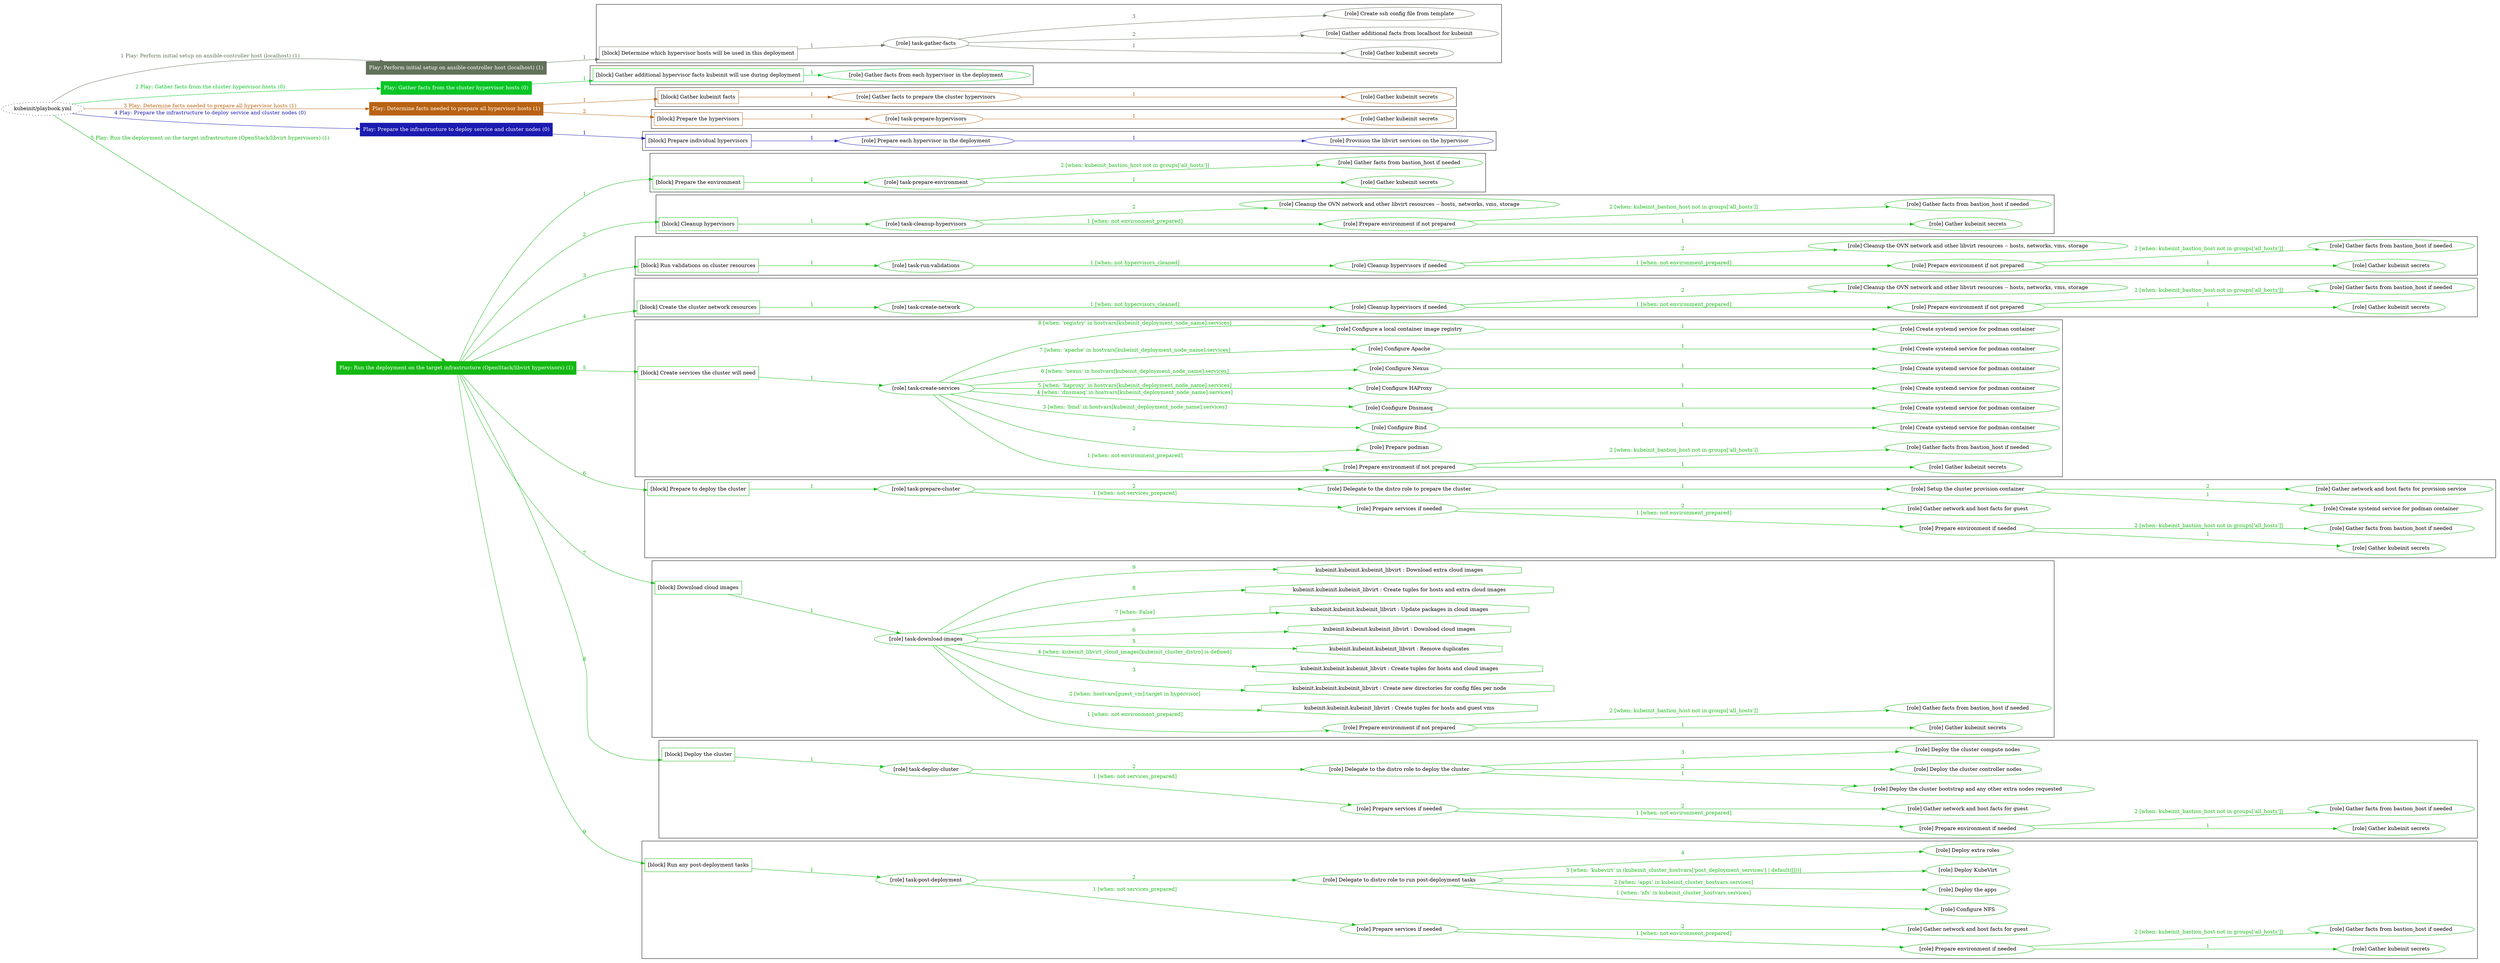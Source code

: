 digraph {
	graph [concentrate=true ordering=in rankdir=LR ratio=fill]
	edge [esep=5 sep=10]
	"kubeinit/playbook.yml" [URL="/home/runner/work/kubeinit/kubeinit/kubeinit/playbook.yml" id=playbook_ae97d486 style=dotted]
	"kubeinit/playbook.yml" -> play_961c725d [label="1 Play: Perform initial setup on ansible-controller host (localhost) (1)" color="#62715b" fontcolor="#62715b" id=edge_play_961c725d labeltooltip="1 Play: Perform initial setup on ansible-controller host (localhost) (1)" tooltip="1 Play: Perform initial setup on ansible-controller host (localhost) (1)"]
	subgraph "Play: Perform initial setup on ansible-controller host (localhost) (1)" {
		play_961c725d [label="Play: Perform initial setup on ansible-controller host (localhost) (1)" URL="/home/runner/work/kubeinit/kubeinit/kubeinit/playbook.yml" color="#62715b" fontcolor="#ffffff" id=play_961c725d shape=box style=filled tooltip=localhost]
		play_961c725d -> block_2a6c2346 [label=1 color="#62715b" fontcolor="#62715b" id=edge_block_2a6c2346 labeltooltip=1 tooltip=1]
		subgraph cluster_block_2a6c2346 {
			block_2a6c2346 [label="[block] Determine which hypervisor hosts will be used in this deployment" URL="/home/runner/work/kubeinit/kubeinit/kubeinit/playbook.yml" color="#62715b" id=block_2a6c2346 labeltooltip="Determine which hypervisor hosts will be used in this deployment" shape=box tooltip="Determine which hypervisor hosts will be used in this deployment"]
			block_2a6c2346 -> role_6716dc3b [label="1 " color="#62715b" fontcolor="#62715b" id=edge_role_6716dc3b labeltooltip="1 " tooltip="1 "]
			subgraph "task-gather-facts" {
				role_6716dc3b [label="[role] task-gather-facts" URL="/home/runner/work/kubeinit/kubeinit/kubeinit/playbook.yml" color="#62715b" id=role_6716dc3b tooltip="task-gather-facts"]
				role_6716dc3b -> role_68525b7f [label="1 " color="#62715b" fontcolor="#62715b" id=edge_role_68525b7f labeltooltip="1 " tooltip="1 "]
				subgraph "Gather kubeinit secrets" {
					role_68525b7f [label="[role] Gather kubeinit secrets" URL="/home/runner/.ansible/collections/ansible_collections/kubeinit/kubeinit/roles/kubeinit_prepare/tasks/build_hypervisors_group.yml" color="#62715b" id=role_68525b7f tooltip="Gather kubeinit secrets"]
				}
				role_6716dc3b -> role_78a2fee8 [label="2 " color="#62715b" fontcolor="#62715b" id=edge_role_78a2fee8 labeltooltip="2 " tooltip="2 "]
				subgraph "Gather additional facts from localhost for kubeinit" {
					role_78a2fee8 [label="[role] Gather additional facts from localhost for kubeinit" URL="/home/runner/.ansible/collections/ansible_collections/kubeinit/kubeinit/roles/kubeinit_prepare/tasks/build_hypervisors_group.yml" color="#62715b" id=role_78a2fee8 tooltip="Gather additional facts from localhost for kubeinit"]
				}
				role_6716dc3b -> role_a7f89bb7 [label="3 " color="#62715b" fontcolor="#62715b" id=edge_role_a7f89bb7 labeltooltip="3 " tooltip="3 "]
				subgraph "Create ssh config file from template" {
					role_a7f89bb7 [label="[role] Create ssh config file from template" URL="/home/runner/.ansible/collections/ansible_collections/kubeinit/kubeinit/roles/kubeinit_prepare/tasks/build_hypervisors_group.yml" color="#62715b" id=role_a7f89bb7 tooltip="Create ssh config file from template"]
				}
			}
		}
	}
	"kubeinit/playbook.yml" -> play_8e577e9f [label="2 Play: Gather facts from the cluster hypervisor hosts (0)" color="#06c626" fontcolor="#06c626" id=edge_play_8e577e9f labeltooltip="2 Play: Gather facts from the cluster hypervisor hosts (0)" tooltip="2 Play: Gather facts from the cluster hypervisor hosts (0)"]
	subgraph "Play: Gather facts from the cluster hypervisor hosts (0)" {
		play_8e577e9f [label="Play: Gather facts from the cluster hypervisor hosts (0)" URL="/home/runner/work/kubeinit/kubeinit/kubeinit/playbook.yml" color="#06c626" fontcolor="#ffffff" id=play_8e577e9f shape=box style=filled tooltip="Play: Gather facts from the cluster hypervisor hosts (0)"]
		play_8e577e9f -> block_0320d1d5 [label=1 color="#06c626" fontcolor="#06c626" id=edge_block_0320d1d5 labeltooltip=1 tooltip=1]
		subgraph cluster_block_0320d1d5 {
			block_0320d1d5 [label="[block] Gather additional hypervisor facts kubeinit will use during deployment" URL="/home/runner/work/kubeinit/kubeinit/kubeinit/playbook.yml" color="#06c626" id=block_0320d1d5 labeltooltip="Gather additional hypervisor facts kubeinit will use during deployment" shape=box tooltip="Gather additional hypervisor facts kubeinit will use during deployment"]
			block_0320d1d5 -> role_75c0f32a [label="1 " color="#06c626" fontcolor="#06c626" id=edge_role_75c0f32a labeltooltip="1 " tooltip="1 "]
			subgraph "Gather facts from each hypervisor in the deployment" {
				role_75c0f32a [label="[role] Gather facts from each hypervisor in the deployment" URL="/home/runner/work/kubeinit/kubeinit/kubeinit/playbook.yml" color="#06c626" id=role_75c0f32a tooltip="Gather facts from each hypervisor in the deployment"]
			}
		}
	}
	"kubeinit/playbook.yml" -> play_501d917e [label="3 Play: Determine facts needed to prepare all hypervisor hosts (1)" color="#b96313" fontcolor="#b96313" id=edge_play_501d917e labeltooltip="3 Play: Determine facts needed to prepare all hypervisor hosts (1)" tooltip="3 Play: Determine facts needed to prepare all hypervisor hosts (1)"]
	subgraph "Play: Determine facts needed to prepare all hypervisor hosts (1)" {
		play_501d917e [label="Play: Determine facts needed to prepare all hypervisor hosts (1)" URL="/home/runner/work/kubeinit/kubeinit/kubeinit/playbook.yml" color="#b96313" fontcolor="#ffffff" id=play_501d917e shape=box style=filled tooltip=localhost]
		play_501d917e -> block_1be356e8 [label=1 color="#b96313" fontcolor="#b96313" id=edge_block_1be356e8 labeltooltip=1 tooltip=1]
		subgraph cluster_block_1be356e8 {
			block_1be356e8 [label="[block] Gather kubeinit facts" URL="/home/runner/work/kubeinit/kubeinit/kubeinit/playbook.yml" color="#b96313" id=block_1be356e8 labeltooltip="Gather kubeinit facts" shape=box tooltip="Gather kubeinit facts"]
			block_1be356e8 -> role_22f0de3f [label="1 " color="#b96313" fontcolor="#b96313" id=edge_role_22f0de3f labeltooltip="1 " tooltip="1 "]
			subgraph "Gather facts to prepare the cluster hypervisors" {
				role_22f0de3f [label="[role] Gather facts to prepare the cluster hypervisors" URL="/home/runner/work/kubeinit/kubeinit/kubeinit/playbook.yml" color="#b96313" id=role_22f0de3f tooltip="Gather facts to prepare the cluster hypervisors"]
				role_22f0de3f -> role_03404bdc [label="1 " color="#b96313" fontcolor="#b96313" id=edge_role_03404bdc labeltooltip="1 " tooltip="1 "]
				subgraph "Gather kubeinit secrets" {
					role_03404bdc [label="[role] Gather kubeinit secrets" URL="/home/runner/.ansible/collections/ansible_collections/kubeinit/kubeinit/roles/kubeinit_prepare/tasks/gather_kubeinit_facts.yml" color="#b96313" id=role_03404bdc tooltip="Gather kubeinit secrets"]
				}
			}
		}
		play_501d917e -> block_8b6e5768 [label=2 color="#b96313" fontcolor="#b96313" id=edge_block_8b6e5768 labeltooltip=2 tooltip=2]
		subgraph cluster_block_8b6e5768 {
			block_8b6e5768 [label="[block] Prepare the hypervisors" URL="/home/runner/work/kubeinit/kubeinit/kubeinit/playbook.yml" color="#b96313" id=block_8b6e5768 labeltooltip="Prepare the hypervisors" shape=box tooltip="Prepare the hypervisors"]
			block_8b6e5768 -> role_b829bb14 [label="1 " color="#b96313" fontcolor="#b96313" id=edge_role_b829bb14 labeltooltip="1 " tooltip="1 "]
			subgraph "task-prepare-hypervisors" {
				role_b829bb14 [label="[role] task-prepare-hypervisors" URL="/home/runner/work/kubeinit/kubeinit/kubeinit/playbook.yml" color="#b96313" id=role_b829bb14 tooltip="task-prepare-hypervisors"]
				role_b829bb14 -> role_dc529668 [label="1 " color="#b96313" fontcolor="#b96313" id=edge_role_dc529668 labeltooltip="1 " tooltip="1 "]
				subgraph "Gather kubeinit secrets" {
					role_dc529668 [label="[role] Gather kubeinit secrets" URL="/home/runner/.ansible/collections/ansible_collections/kubeinit/kubeinit/roles/kubeinit_prepare/tasks/gather_kubeinit_facts.yml" color="#b96313" id=role_dc529668 tooltip="Gather kubeinit secrets"]
				}
			}
		}
	}
	"kubeinit/playbook.yml" -> play_0de855dc [label="4 Play: Prepare the infrastructure to deploy service and cluster nodes (0)" color="#1b1bb1" fontcolor="#1b1bb1" id=edge_play_0de855dc labeltooltip="4 Play: Prepare the infrastructure to deploy service and cluster nodes (0)" tooltip="4 Play: Prepare the infrastructure to deploy service and cluster nodes (0)"]
	subgraph "Play: Prepare the infrastructure to deploy service and cluster nodes (0)" {
		play_0de855dc [label="Play: Prepare the infrastructure to deploy service and cluster nodes (0)" URL="/home/runner/work/kubeinit/kubeinit/kubeinit/playbook.yml" color="#1b1bb1" fontcolor="#ffffff" id=play_0de855dc shape=box style=filled tooltip="Play: Prepare the infrastructure to deploy service and cluster nodes (0)"]
		play_0de855dc -> block_31453e2e [label=1 color="#1b1bb1" fontcolor="#1b1bb1" id=edge_block_31453e2e labeltooltip=1 tooltip=1]
		subgraph cluster_block_31453e2e {
			block_31453e2e [label="[block] Prepare individual hypervisors" URL="/home/runner/work/kubeinit/kubeinit/kubeinit/playbook.yml" color="#1b1bb1" id=block_31453e2e labeltooltip="Prepare individual hypervisors" shape=box tooltip="Prepare individual hypervisors"]
			block_31453e2e -> role_69024304 [label="1 " color="#1b1bb1" fontcolor="#1b1bb1" id=edge_role_69024304 labeltooltip="1 " tooltip="1 "]
			subgraph "Prepare each hypervisor in the deployment" {
				role_69024304 [label="[role] Prepare each hypervisor in the deployment" URL="/home/runner/work/kubeinit/kubeinit/kubeinit/playbook.yml" color="#1b1bb1" id=role_69024304 tooltip="Prepare each hypervisor in the deployment"]
				role_69024304 -> role_c4a6324e [label="1 " color="#1b1bb1" fontcolor="#1b1bb1" id=edge_role_c4a6324e labeltooltip="1 " tooltip="1 "]
				subgraph "Provision the libvirt services on the hypervisor" {
					role_c4a6324e [label="[role] Provision the libvirt services on the hypervisor" URL="/home/runner/.ansible/collections/ansible_collections/kubeinit/kubeinit/roles/kubeinit_prepare/tasks/prepare_hypervisor.yml" color="#1b1bb1" id=role_c4a6324e tooltip="Provision the libvirt services on the hypervisor"]
				}
			}
		}
	}
	"kubeinit/playbook.yml" -> play_9ab6c729 [label="5 Play: Run the deployment on the target infrastructure (OpenStack/libvirt hypervisors) (1)" color="#13b913" fontcolor="#13b913" id=edge_play_9ab6c729 labeltooltip="5 Play: Run the deployment on the target infrastructure (OpenStack/libvirt hypervisors) (1)" tooltip="5 Play: Run the deployment on the target infrastructure (OpenStack/libvirt hypervisors) (1)"]
	subgraph "Play: Run the deployment on the target infrastructure (OpenStack/libvirt hypervisors) (1)" {
		play_9ab6c729 [label="Play: Run the deployment on the target infrastructure (OpenStack/libvirt hypervisors) (1)" URL="/home/runner/work/kubeinit/kubeinit/kubeinit/playbook.yml" color="#13b913" fontcolor="#ffffff" id=play_9ab6c729 shape=box style=filled tooltip=localhost]
		play_9ab6c729 -> block_daaf0571 [label=1 color="#13b913" fontcolor="#13b913" id=edge_block_daaf0571 labeltooltip=1 tooltip=1]
		subgraph cluster_block_daaf0571 {
			block_daaf0571 [label="[block] Prepare the environment" URL="/home/runner/work/kubeinit/kubeinit/kubeinit/playbook.yml" color="#13b913" id=block_daaf0571 labeltooltip="Prepare the environment" shape=box tooltip="Prepare the environment"]
			block_daaf0571 -> role_205aa372 [label="1 " color="#13b913" fontcolor="#13b913" id=edge_role_205aa372 labeltooltip="1 " tooltip="1 "]
			subgraph "task-prepare-environment" {
				role_205aa372 [label="[role] task-prepare-environment" URL="/home/runner/work/kubeinit/kubeinit/kubeinit/playbook.yml" color="#13b913" id=role_205aa372 tooltip="task-prepare-environment"]
				role_205aa372 -> role_216c30d1 [label="1 " color="#13b913" fontcolor="#13b913" id=edge_role_216c30d1 labeltooltip="1 " tooltip="1 "]
				subgraph "Gather kubeinit secrets" {
					role_216c30d1 [label="[role] Gather kubeinit secrets" URL="/home/runner/.ansible/collections/ansible_collections/kubeinit/kubeinit/roles/kubeinit_prepare/tasks/gather_kubeinit_facts.yml" color="#13b913" id=role_216c30d1 tooltip="Gather kubeinit secrets"]
				}
				role_205aa372 -> role_035f88da [label="2 [when: kubeinit_bastion_host not in groups['all_hosts']]" color="#13b913" fontcolor="#13b913" id=edge_role_035f88da labeltooltip="2 [when: kubeinit_bastion_host not in groups['all_hosts']]" tooltip="2 [when: kubeinit_bastion_host not in groups['all_hosts']]"]
				subgraph "Gather facts from bastion_host if needed" {
					role_035f88da [label="[role] Gather facts from bastion_host if needed" URL="/home/runner/.ansible/collections/ansible_collections/kubeinit/kubeinit/roles/kubeinit_prepare/tasks/main.yml" color="#13b913" id=role_035f88da tooltip="Gather facts from bastion_host if needed"]
				}
			}
		}
		play_9ab6c729 -> block_32c8bd3d [label=2 color="#13b913" fontcolor="#13b913" id=edge_block_32c8bd3d labeltooltip=2 tooltip=2]
		subgraph cluster_block_32c8bd3d {
			block_32c8bd3d [label="[block] Cleanup hypervisors" URL="/home/runner/work/kubeinit/kubeinit/kubeinit/playbook.yml" color="#13b913" id=block_32c8bd3d labeltooltip="Cleanup hypervisors" shape=box tooltip="Cleanup hypervisors"]
			block_32c8bd3d -> role_c14504f6 [label="1 " color="#13b913" fontcolor="#13b913" id=edge_role_c14504f6 labeltooltip="1 " tooltip="1 "]
			subgraph "task-cleanup-hypervisors" {
				role_c14504f6 [label="[role] task-cleanup-hypervisors" URL="/home/runner/work/kubeinit/kubeinit/kubeinit/playbook.yml" color="#13b913" id=role_c14504f6 tooltip="task-cleanup-hypervisors"]
				role_c14504f6 -> role_a33f05a0 [label="1 [when: not environment_prepared]" color="#13b913" fontcolor="#13b913" id=edge_role_a33f05a0 labeltooltip="1 [when: not environment_prepared]" tooltip="1 [when: not environment_prepared]"]
				subgraph "Prepare environment if not prepared" {
					role_a33f05a0 [label="[role] Prepare environment if not prepared" URL="/home/runner/.ansible/collections/ansible_collections/kubeinit/kubeinit/roles/kubeinit_libvirt/tasks/cleanup_hypervisors.yml" color="#13b913" id=role_a33f05a0 tooltip="Prepare environment if not prepared"]
					role_a33f05a0 -> role_24943ba5 [label="1 " color="#13b913" fontcolor="#13b913" id=edge_role_24943ba5 labeltooltip="1 " tooltip="1 "]
					subgraph "Gather kubeinit secrets" {
						role_24943ba5 [label="[role] Gather kubeinit secrets" URL="/home/runner/.ansible/collections/ansible_collections/kubeinit/kubeinit/roles/kubeinit_prepare/tasks/gather_kubeinit_facts.yml" color="#13b913" id=role_24943ba5 tooltip="Gather kubeinit secrets"]
					}
					role_a33f05a0 -> role_a190138f [label="2 [when: kubeinit_bastion_host not in groups['all_hosts']]" color="#13b913" fontcolor="#13b913" id=edge_role_a190138f labeltooltip="2 [when: kubeinit_bastion_host not in groups['all_hosts']]" tooltip="2 [when: kubeinit_bastion_host not in groups['all_hosts']]"]
					subgraph "Gather facts from bastion_host if needed" {
						role_a190138f [label="[role] Gather facts from bastion_host if needed" URL="/home/runner/.ansible/collections/ansible_collections/kubeinit/kubeinit/roles/kubeinit_prepare/tasks/main.yml" color="#13b913" id=role_a190138f tooltip="Gather facts from bastion_host if needed"]
					}
				}
				role_c14504f6 -> role_ae63160d [label="2 " color="#13b913" fontcolor="#13b913" id=edge_role_ae63160d labeltooltip="2 " tooltip="2 "]
				subgraph "Cleanup the OVN network and other libvirt resources -- hosts, networks, vms, storage" {
					role_ae63160d [label="[role] Cleanup the OVN network and other libvirt resources -- hosts, networks, vms, storage" URL="/home/runner/.ansible/collections/ansible_collections/kubeinit/kubeinit/roles/kubeinit_libvirt/tasks/cleanup_hypervisors.yml" color="#13b913" id=role_ae63160d tooltip="Cleanup the OVN network and other libvirt resources -- hosts, networks, vms, storage"]
				}
			}
		}
		play_9ab6c729 -> block_64d49397 [label=3 color="#13b913" fontcolor="#13b913" id=edge_block_64d49397 labeltooltip=3 tooltip=3]
		subgraph cluster_block_64d49397 {
			block_64d49397 [label="[block] Run validations on cluster resources" URL="/home/runner/work/kubeinit/kubeinit/kubeinit/playbook.yml" color="#13b913" id=block_64d49397 labeltooltip="Run validations on cluster resources" shape=box tooltip="Run validations on cluster resources"]
			block_64d49397 -> role_8ba07972 [label="1 " color="#13b913" fontcolor="#13b913" id=edge_role_8ba07972 labeltooltip="1 " tooltip="1 "]
			subgraph "task-run-validations" {
				role_8ba07972 [label="[role] task-run-validations" URL="/home/runner/work/kubeinit/kubeinit/kubeinit/playbook.yml" color="#13b913" id=role_8ba07972 tooltip="task-run-validations"]
				role_8ba07972 -> role_c913fe1e [label="1 [when: not hypervisors_cleaned]" color="#13b913" fontcolor="#13b913" id=edge_role_c913fe1e labeltooltip="1 [when: not hypervisors_cleaned]" tooltip="1 [when: not hypervisors_cleaned]"]
				subgraph "Cleanup hypervisors if needed" {
					role_c913fe1e [label="[role] Cleanup hypervisors if needed" URL="/home/runner/.ansible/collections/ansible_collections/kubeinit/kubeinit/roles/kubeinit_validations/tasks/main.yml" color="#13b913" id=role_c913fe1e tooltip="Cleanup hypervisors if needed"]
					role_c913fe1e -> role_eab281a3 [label="1 [when: not environment_prepared]" color="#13b913" fontcolor="#13b913" id=edge_role_eab281a3 labeltooltip="1 [when: not environment_prepared]" tooltip="1 [when: not environment_prepared]"]
					subgraph "Prepare environment if not prepared" {
						role_eab281a3 [label="[role] Prepare environment if not prepared" URL="/home/runner/.ansible/collections/ansible_collections/kubeinit/kubeinit/roles/kubeinit_libvirt/tasks/cleanup_hypervisors.yml" color="#13b913" id=role_eab281a3 tooltip="Prepare environment if not prepared"]
						role_eab281a3 -> role_bf4824d4 [label="1 " color="#13b913" fontcolor="#13b913" id=edge_role_bf4824d4 labeltooltip="1 " tooltip="1 "]
						subgraph "Gather kubeinit secrets" {
							role_bf4824d4 [label="[role] Gather kubeinit secrets" URL="/home/runner/.ansible/collections/ansible_collections/kubeinit/kubeinit/roles/kubeinit_prepare/tasks/gather_kubeinit_facts.yml" color="#13b913" id=role_bf4824d4 tooltip="Gather kubeinit secrets"]
						}
						role_eab281a3 -> role_62d59e5f [label="2 [when: kubeinit_bastion_host not in groups['all_hosts']]" color="#13b913" fontcolor="#13b913" id=edge_role_62d59e5f labeltooltip="2 [when: kubeinit_bastion_host not in groups['all_hosts']]" tooltip="2 [when: kubeinit_bastion_host not in groups['all_hosts']]"]
						subgraph "Gather facts from bastion_host if needed" {
							role_62d59e5f [label="[role] Gather facts from bastion_host if needed" URL="/home/runner/.ansible/collections/ansible_collections/kubeinit/kubeinit/roles/kubeinit_prepare/tasks/main.yml" color="#13b913" id=role_62d59e5f tooltip="Gather facts from bastion_host if needed"]
						}
					}
					role_c913fe1e -> role_f16de1e7 [label="2 " color="#13b913" fontcolor="#13b913" id=edge_role_f16de1e7 labeltooltip="2 " tooltip="2 "]
					subgraph "Cleanup the OVN network and other libvirt resources -- hosts, networks, vms, storage" {
						role_f16de1e7 [label="[role] Cleanup the OVN network and other libvirt resources -- hosts, networks, vms, storage" URL="/home/runner/.ansible/collections/ansible_collections/kubeinit/kubeinit/roles/kubeinit_libvirt/tasks/cleanup_hypervisors.yml" color="#13b913" id=role_f16de1e7 tooltip="Cleanup the OVN network and other libvirt resources -- hosts, networks, vms, storage"]
					}
				}
			}
		}
		play_9ab6c729 -> block_5a230f66 [label=4 color="#13b913" fontcolor="#13b913" id=edge_block_5a230f66 labeltooltip=4 tooltip=4]
		subgraph cluster_block_5a230f66 {
			block_5a230f66 [label="[block] Create the cluster network resources" URL="/home/runner/work/kubeinit/kubeinit/kubeinit/playbook.yml" color="#13b913" id=block_5a230f66 labeltooltip="Create the cluster network resources" shape=box tooltip="Create the cluster network resources"]
			block_5a230f66 -> role_f8144a7c [label="1 " color="#13b913" fontcolor="#13b913" id=edge_role_f8144a7c labeltooltip="1 " tooltip="1 "]
			subgraph "task-create-network" {
				role_f8144a7c [label="[role] task-create-network" URL="/home/runner/work/kubeinit/kubeinit/kubeinit/playbook.yml" color="#13b913" id=role_f8144a7c tooltip="task-create-network"]
				role_f8144a7c -> role_f222e9dd [label="1 [when: not hypervisors_cleaned]" color="#13b913" fontcolor="#13b913" id=edge_role_f222e9dd labeltooltip="1 [when: not hypervisors_cleaned]" tooltip="1 [when: not hypervisors_cleaned]"]
				subgraph "Cleanup hypervisors if needed" {
					role_f222e9dd [label="[role] Cleanup hypervisors if needed" URL="/home/runner/.ansible/collections/ansible_collections/kubeinit/kubeinit/roles/kubeinit_libvirt/tasks/create_network.yml" color="#13b913" id=role_f222e9dd tooltip="Cleanup hypervisors if needed"]
					role_f222e9dd -> role_34459374 [label="1 [when: not environment_prepared]" color="#13b913" fontcolor="#13b913" id=edge_role_34459374 labeltooltip="1 [when: not environment_prepared]" tooltip="1 [when: not environment_prepared]"]
					subgraph "Prepare environment if not prepared" {
						role_34459374 [label="[role] Prepare environment if not prepared" URL="/home/runner/.ansible/collections/ansible_collections/kubeinit/kubeinit/roles/kubeinit_libvirt/tasks/cleanup_hypervisors.yml" color="#13b913" id=role_34459374 tooltip="Prepare environment if not prepared"]
						role_34459374 -> role_400e57b2 [label="1 " color="#13b913" fontcolor="#13b913" id=edge_role_400e57b2 labeltooltip="1 " tooltip="1 "]
						subgraph "Gather kubeinit secrets" {
							role_400e57b2 [label="[role] Gather kubeinit secrets" URL="/home/runner/.ansible/collections/ansible_collections/kubeinit/kubeinit/roles/kubeinit_prepare/tasks/gather_kubeinit_facts.yml" color="#13b913" id=role_400e57b2 tooltip="Gather kubeinit secrets"]
						}
						role_34459374 -> role_b0564c28 [label="2 [when: kubeinit_bastion_host not in groups['all_hosts']]" color="#13b913" fontcolor="#13b913" id=edge_role_b0564c28 labeltooltip="2 [when: kubeinit_bastion_host not in groups['all_hosts']]" tooltip="2 [when: kubeinit_bastion_host not in groups['all_hosts']]"]
						subgraph "Gather facts from bastion_host if needed" {
							role_b0564c28 [label="[role] Gather facts from bastion_host if needed" URL="/home/runner/.ansible/collections/ansible_collections/kubeinit/kubeinit/roles/kubeinit_prepare/tasks/main.yml" color="#13b913" id=role_b0564c28 tooltip="Gather facts from bastion_host if needed"]
						}
					}
					role_f222e9dd -> role_e18a8647 [label="2 " color="#13b913" fontcolor="#13b913" id=edge_role_e18a8647 labeltooltip="2 " tooltip="2 "]
					subgraph "Cleanup the OVN network and other libvirt resources -- hosts, networks, vms, storage" {
						role_e18a8647 [label="[role] Cleanup the OVN network and other libvirt resources -- hosts, networks, vms, storage" URL="/home/runner/.ansible/collections/ansible_collections/kubeinit/kubeinit/roles/kubeinit_libvirt/tasks/cleanup_hypervisors.yml" color="#13b913" id=role_e18a8647 tooltip="Cleanup the OVN network and other libvirt resources -- hosts, networks, vms, storage"]
					}
				}
			}
		}
		play_9ab6c729 -> block_2e89e128 [label=5 color="#13b913" fontcolor="#13b913" id=edge_block_2e89e128 labeltooltip=5 tooltip=5]
		subgraph cluster_block_2e89e128 {
			block_2e89e128 [label="[block] Create services the cluster will need" URL="/home/runner/work/kubeinit/kubeinit/kubeinit/playbook.yml" color="#13b913" id=block_2e89e128 labeltooltip="Create services the cluster will need" shape=box tooltip="Create services the cluster will need"]
			block_2e89e128 -> role_6f8baea5 [label="1 " color="#13b913" fontcolor="#13b913" id=edge_role_6f8baea5 labeltooltip="1 " tooltip="1 "]
			subgraph "task-create-services" {
				role_6f8baea5 [label="[role] task-create-services" URL="/home/runner/work/kubeinit/kubeinit/kubeinit/playbook.yml" color="#13b913" id=role_6f8baea5 tooltip="task-create-services"]
				role_6f8baea5 -> role_a3f1199d [label="1 [when: not environment_prepared]" color="#13b913" fontcolor="#13b913" id=edge_role_a3f1199d labeltooltip="1 [when: not environment_prepared]" tooltip="1 [when: not environment_prepared]"]
				subgraph "Prepare environment if not prepared" {
					role_a3f1199d [label="[role] Prepare environment if not prepared" URL="/home/runner/.ansible/collections/ansible_collections/kubeinit/kubeinit/roles/kubeinit_services/tasks/main.yml" color="#13b913" id=role_a3f1199d tooltip="Prepare environment if not prepared"]
					role_a3f1199d -> role_7c602964 [label="1 " color="#13b913" fontcolor="#13b913" id=edge_role_7c602964 labeltooltip="1 " tooltip="1 "]
					subgraph "Gather kubeinit secrets" {
						role_7c602964 [label="[role] Gather kubeinit secrets" URL="/home/runner/.ansible/collections/ansible_collections/kubeinit/kubeinit/roles/kubeinit_prepare/tasks/gather_kubeinit_facts.yml" color="#13b913" id=role_7c602964 tooltip="Gather kubeinit secrets"]
					}
					role_a3f1199d -> role_cf3c2b30 [label="2 [when: kubeinit_bastion_host not in groups['all_hosts']]" color="#13b913" fontcolor="#13b913" id=edge_role_cf3c2b30 labeltooltip="2 [when: kubeinit_bastion_host not in groups['all_hosts']]" tooltip="2 [when: kubeinit_bastion_host not in groups['all_hosts']]"]
					subgraph "Gather facts from bastion_host if needed" {
						role_cf3c2b30 [label="[role] Gather facts from bastion_host if needed" URL="/home/runner/.ansible/collections/ansible_collections/kubeinit/kubeinit/roles/kubeinit_prepare/tasks/main.yml" color="#13b913" id=role_cf3c2b30 tooltip="Gather facts from bastion_host if needed"]
					}
				}
				role_6f8baea5 -> role_6a575396 [label="2 " color="#13b913" fontcolor="#13b913" id=edge_role_6a575396 labeltooltip="2 " tooltip="2 "]
				subgraph "Prepare podman" {
					role_6a575396 [label="[role] Prepare podman" URL="/home/runner/.ansible/collections/ansible_collections/kubeinit/kubeinit/roles/kubeinit_services/tasks/00_create_service_pod.yml" color="#13b913" id=role_6a575396 tooltip="Prepare podman"]
				}
				role_6f8baea5 -> role_ed4e1247 [label="3 [when: 'bind' in hostvars[kubeinit_deployment_node_name].services]" color="#13b913" fontcolor="#13b913" id=edge_role_ed4e1247 labeltooltip="3 [when: 'bind' in hostvars[kubeinit_deployment_node_name].services]" tooltip="3 [when: 'bind' in hostvars[kubeinit_deployment_node_name].services]"]
				subgraph "Configure Bind" {
					role_ed4e1247 [label="[role] Configure Bind" URL="/home/runner/.ansible/collections/ansible_collections/kubeinit/kubeinit/roles/kubeinit_services/tasks/start_services_containers.yml" color="#13b913" id=role_ed4e1247 tooltip="Configure Bind"]
					role_ed4e1247 -> role_31a6954f [label="1 " color="#13b913" fontcolor="#13b913" id=edge_role_31a6954f labeltooltip="1 " tooltip="1 "]
					subgraph "Create systemd service for podman container" {
						role_31a6954f [label="[role] Create systemd service for podman container" URL="/home/runner/.ansible/collections/ansible_collections/kubeinit/kubeinit/roles/kubeinit_bind/tasks/main.yml" color="#13b913" id=role_31a6954f tooltip="Create systemd service for podman container"]
					}
				}
				role_6f8baea5 -> role_a56a1ad4 [label="4 [when: 'dnsmasq' in hostvars[kubeinit_deployment_node_name].services]" color="#13b913" fontcolor="#13b913" id=edge_role_a56a1ad4 labeltooltip="4 [when: 'dnsmasq' in hostvars[kubeinit_deployment_node_name].services]" tooltip="4 [when: 'dnsmasq' in hostvars[kubeinit_deployment_node_name].services]"]
				subgraph "Configure Dnsmasq" {
					role_a56a1ad4 [label="[role] Configure Dnsmasq" URL="/home/runner/.ansible/collections/ansible_collections/kubeinit/kubeinit/roles/kubeinit_services/tasks/start_services_containers.yml" color="#13b913" id=role_a56a1ad4 tooltip="Configure Dnsmasq"]
					role_a56a1ad4 -> role_e529ee68 [label="1 " color="#13b913" fontcolor="#13b913" id=edge_role_e529ee68 labeltooltip="1 " tooltip="1 "]
					subgraph "Create systemd service for podman container" {
						role_e529ee68 [label="[role] Create systemd service for podman container" URL="/home/runner/.ansible/collections/ansible_collections/kubeinit/kubeinit/roles/kubeinit_dnsmasq/tasks/main.yml" color="#13b913" id=role_e529ee68 tooltip="Create systemd service for podman container"]
					}
				}
				role_6f8baea5 -> role_093e595a [label="5 [when: 'haproxy' in hostvars[kubeinit_deployment_node_name].services]" color="#13b913" fontcolor="#13b913" id=edge_role_093e595a labeltooltip="5 [when: 'haproxy' in hostvars[kubeinit_deployment_node_name].services]" tooltip="5 [when: 'haproxy' in hostvars[kubeinit_deployment_node_name].services]"]
				subgraph "Configure HAProxy" {
					role_093e595a [label="[role] Configure HAProxy" URL="/home/runner/.ansible/collections/ansible_collections/kubeinit/kubeinit/roles/kubeinit_services/tasks/start_services_containers.yml" color="#13b913" id=role_093e595a tooltip="Configure HAProxy"]
					role_093e595a -> role_1d88869d [label="1 " color="#13b913" fontcolor="#13b913" id=edge_role_1d88869d labeltooltip="1 " tooltip="1 "]
					subgraph "Create systemd service for podman container" {
						role_1d88869d [label="[role] Create systemd service for podman container" URL="/home/runner/.ansible/collections/ansible_collections/kubeinit/kubeinit/roles/kubeinit_haproxy/tasks/main.yml" color="#13b913" id=role_1d88869d tooltip="Create systemd service for podman container"]
					}
				}
				role_6f8baea5 -> role_87ec4692 [label="6 [when: 'nexus' in hostvars[kubeinit_deployment_node_name].services]" color="#13b913" fontcolor="#13b913" id=edge_role_87ec4692 labeltooltip="6 [when: 'nexus' in hostvars[kubeinit_deployment_node_name].services]" tooltip="6 [when: 'nexus' in hostvars[kubeinit_deployment_node_name].services]"]
				subgraph "Configure Nexus" {
					role_87ec4692 [label="[role] Configure Nexus" URL="/home/runner/.ansible/collections/ansible_collections/kubeinit/kubeinit/roles/kubeinit_services/tasks/start_services_containers.yml" color="#13b913" id=role_87ec4692 tooltip="Configure Nexus"]
					role_87ec4692 -> role_91028f74 [label="1 " color="#13b913" fontcolor="#13b913" id=edge_role_91028f74 labeltooltip="1 " tooltip="1 "]
					subgraph "Create systemd service for podman container" {
						role_91028f74 [label="[role] Create systemd service for podman container" URL="/home/runner/.ansible/collections/ansible_collections/kubeinit/kubeinit/roles/kubeinit_nexus/tasks/main.yml" color="#13b913" id=role_91028f74 tooltip="Create systemd service for podman container"]
					}
				}
				role_6f8baea5 -> role_790dd90e [label="7 [when: 'apache' in hostvars[kubeinit_deployment_node_name].services]" color="#13b913" fontcolor="#13b913" id=edge_role_790dd90e labeltooltip="7 [when: 'apache' in hostvars[kubeinit_deployment_node_name].services]" tooltip="7 [when: 'apache' in hostvars[kubeinit_deployment_node_name].services]"]
				subgraph "Configure Apache" {
					role_790dd90e [label="[role] Configure Apache" URL="/home/runner/.ansible/collections/ansible_collections/kubeinit/kubeinit/roles/kubeinit_services/tasks/start_services_containers.yml" color="#13b913" id=role_790dd90e tooltip="Configure Apache"]
					role_790dd90e -> role_99bfa66f [label="1 " color="#13b913" fontcolor="#13b913" id=edge_role_99bfa66f labeltooltip="1 " tooltip="1 "]
					subgraph "Create systemd service for podman container" {
						role_99bfa66f [label="[role] Create systemd service for podman container" URL="/home/runner/.ansible/collections/ansible_collections/kubeinit/kubeinit/roles/kubeinit_apache/tasks/main.yml" color="#13b913" id=role_99bfa66f tooltip="Create systemd service for podman container"]
					}
				}
				role_6f8baea5 -> role_891b4f4b [label="8 [when: 'registry' in hostvars[kubeinit_deployment_node_name].services]" color="#13b913" fontcolor="#13b913" id=edge_role_891b4f4b labeltooltip="8 [when: 'registry' in hostvars[kubeinit_deployment_node_name].services]" tooltip="8 [when: 'registry' in hostvars[kubeinit_deployment_node_name].services]"]
				subgraph "Configure a local container image registry" {
					role_891b4f4b [label="[role] Configure a local container image registry" URL="/home/runner/.ansible/collections/ansible_collections/kubeinit/kubeinit/roles/kubeinit_services/tasks/start_services_containers.yml" color="#13b913" id=role_891b4f4b tooltip="Configure a local container image registry"]
					role_891b4f4b -> role_a9e75cb6 [label="1 " color="#13b913" fontcolor="#13b913" id=edge_role_a9e75cb6 labeltooltip="1 " tooltip="1 "]
					subgraph "Create systemd service for podman container" {
						role_a9e75cb6 [label="[role] Create systemd service for podman container" URL="/home/runner/.ansible/collections/ansible_collections/kubeinit/kubeinit/roles/kubeinit_registry/tasks/main.yml" color="#13b913" id=role_a9e75cb6 tooltip="Create systemd service for podman container"]
					}
				}
			}
		}
		play_9ab6c729 -> block_6d03fb21 [label=6 color="#13b913" fontcolor="#13b913" id=edge_block_6d03fb21 labeltooltip=6 tooltip=6]
		subgraph cluster_block_6d03fb21 {
			block_6d03fb21 [label="[block] Prepare to deploy the cluster" URL="/home/runner/work/kubeinit/kubeinit/kubeinit/playbook.yml" color="#13b913" id=block_6d03fb21 labeltooltip="Prepare to deploy the cluster" shape=box tooltip="Prepare to deploy the cluster"]
			block_6d03fb21 -> role_b2f5d895 [label="1 " color="#13b913" fontcolor="#13b913" id=edge_role_b2f5d895 labeltooltip="1 " tooltip="1 "]
			subgraph "task-prepare-cluster" {
				role_b2f5d895 [label="[role] task-prepare-cluster" URL="/home/runner/work/kubeinit/kubeinit/kubeinit/playbook.yml" color="#13b913" id=role_b2f5d895 tooltip="task-prepare-cluster"]
				role_b2f5d895 -> role_e4e61e88 [label="1 [when: not services_prepared]" color="#13b913" fontcolor="#13b913" id=edge_role_e4e61e88 labeltooltip="1 [when: not services_prepared]" tooltip="1 [when: not services_prepared]"]
				subgraph "Prepare services if needed" {
					role_e4e61e88 [label="[role] Prepare services if needed" URL="/home/runner/.ansible/collections/ansible_collections/kubeinit/kubeinit/roles/kubeinit_prepare/tasks/prepare_cluster.yml" color="#13b913" id=role_e4e61e88 tooltip="Prepare services if needed"]
					role_e4e61e88 -> role_0aafa492 [label="1 [when: not environment_prepared]" color="#13b913" fontcolor="#13b913" id=edge_role_0aafa492 labeltooltip="1 [when: not environment_prepared]" tooltip="1 [when: not environment_prepared]"]
					subgraph "Prepare environment if needed" {
						role_0aafa492 [label="[role] Prepare environment if needed" URL="/home/runner/.ansible/collections/ansible_collections/kubeinit/kubeinit/roles/kubeinit_services/tasks/prepare_services.yml" color="#13b913" id=role_0aafa492 tooltip="Prepare environment if needed"]
						role_0aafa492 -> role_53ce635b [label="1 " color="#13b913" fontcolor="#13b913" id=edge_role_53ce635b labeltooltip="1 " tooltip="1 "]
						subgraph "Gather kubeinit secrets" {
							role_53ce635b [label="[role] Gather kubeinit secrets" URL="/home/runner/.ansible/collections/ansible_collections/kubeinit/kubeinit/roles/kubeinit_prepare/tasks/gather_kubeinit_facts.yml" color="#13b913" id=role_53ce635b tooltip="Gather kubeinit secrets"]
						}
						role_0aafa492 -> role_736a148b [label="2 [when: kubeinit_bastion_host not in groups['all_hosts']]" color="#13b913" fontcolor="#13b913" id=edge_role_736a148b labeltooltip="2 [when: kubeinit_bastion_host not in groups['all_hosts']]" tooltip="2 [when: kubeinit_bastion_host not in groups['all_hosts']]"]
						subgraph "Gather facts from bastion_host if needed" {
							role_736a148b [label="[role] Gather facts from bastion_host if needed" URL="/home/runner/.ansible/collections/ansible_collections/kubeinit/kubeinit/roles/kubeinit_prepare/tasks/main.yml" color="#13b913" id=role_736a148b tooltip="Gather facts from bastion_host if needed"]
						}
					}
					role_e4e61e88 -> role_d3d3f66b [label="2 " color="#13b913" fontcolor="#13b913" id=edge_role_d3d3f66b labeltooltip="2 " tooltip="2 "]
					subgraph "Gather network and host facts for guest" {
						role_d3d3f66b [label="[role] Gather network and host facts for guest" URL="/home/runner/.ansible/collections/ansible_collections/kubeinit/kubeinit/roles/kubeinit_services/tasks/prepare_services.yml" color="#13b913" id=role_d3d3f66b tooltip="Gather network and host facts for guest"]
					}
				}
				role_b2f5d895 -> role_26d22ec4 [label="2 " color="#13b913" fontcolor="#13b913" id=edge_role_26d22ec4 labeltooltip="2 " tooltip="2 "]
				subgraph "Delegate to the distro role to prepare the cluster" {
					role_26d22ec4 [label="[role] Delegate to the distro role to prepare the cluster" URL="/home/runner/.ansible/collections/ansible_collections/kubeinit/kubeinit/roles/kubeinit_prepare/tasks/prepare_cluster.yml" color="#13b913" id=role_26d22ec4 tooltip="Delegate to the distro role to prepare the cluster"]
					role_26d22ec4 -> role_046e4b4d [label="1 " color="#13b913" fontcolor="#13b913" id=edge_role_046e4b4d labeltooltip="1 " tooltip="1 "]
					subgraph "Setup the cluster provision container" {
						role_046e4b4d [label="[role] Setup the cluster provision container" URL="/home/runner/.ansible/collections/ansible_collections/kubeinit/kubeinit/roles/kubeinit_openshift/tasks/prepare_cluster.yml" color="#13b913" id=role_046e4b4d tooltip="Setup the cluster provision container"]
						role_046e4b4d -> role_4ff19239 [label="1 " color="#13b913" fontcolor="#13b913" id=edge_role_4ff19239 labeltooltip="1 " tooltip="1 "]
						subgraph "Create systemd service for podman container" {
							role_4ff19239 [label="[role] Create systemd service for podman container" URL="/home/runner/.ansible/collections/ansible_collections/kubeinit/kubeinit/roles/kubeinit_services/tasks/create_provision_container.yml" color="#13b913" id=role_4ff19239 tooltip="Create systemd service for podman container"]
						}
						role_046e4b4d -> role_75bf93fe [label="2 " color="#13b913" fontcolor="#13b913" id=edge_role_75bf93fe labeltooltip="2 " tooltip="2 "]
						subgraph "Gather network and host facts for provision service" {
							role_75bf93fe [label="[role] Gather network and host facts for provision service" URL="/home/runner/.ansible/collections/ansible_collections/kubeinit/kubeinit/roles/kubeinit_services/tasks/create_provision_container.yml" color="#13b913" id=role_75bf93fe tooltip="Gather network and host facts for provision service"]
						}
					}
				}
			}
		}
		play_9ab6c729 -> block_ee3635b1 [label=7 color="#13b913" fontcolor="#13b913" id=edge_block_ee3635b1 labeltooltip=7 tooltip=7]
		subgraph cluster_block_ee3635b1 {
			block_ee3635b1 [label="[block] Download cloud images" URL="/home/runner/work/kubeinit/kubeinit/kubeinit/playbook.yml" color="#13b913" id=block_ee3635b1 labeltooltip="Download cloud images" shape=box tooltip="Download cloud images"]
			block_ee3635b1 -> role_e2485f23 [label="1 " color="#13b913" fontcolor="#13b913" id=edge_role_e2485f23 labeltooltip="1 " tooltip="1 "]
			subgraph "task-download-images" {
				role_e2485f23 [label="[role] task-download-images" URL="/home/runner/work/kubeinit/kubeinit/kubeinit/playbook.yml" color="#13b913" id=role_e2485f23 tooltip="task-download-images"]
				role_e2485f23 -> role_57673346 [label="1 [when: not environment_prepared]" color="#13b913" fontcolor="#13b913" id=edge_role_57673346 labeltooltip="1 [when: not environment_prepared]" tooltip="1 [when: not environment_prepared]"]
				subgraph "Prepare environment if not prepared" {
					role_57673346 [label="[role] Prepare environment if not prepared" URL="/home/runner/.ansible/collections/ansible_collections/kubeinit/kubeinit/roles/kubeinit_libvirt/tasks/download_cloud_images.yml" color="#13b913" id=role_57673346 tooltip="Prepare environment if not prepared"]
					role_57673346 -> role_66535a30 [label="1 " color="#13b913" fontcolor="#13b913" id=edge_role_66535a30 labeltooltip="1 " tooltip="1 "]
					subgraph "Gather kubeinit secrets" {
						role_66535a30 [label="[role] Gather kubeinit secrets" URL="/home/runner/.ansible/collections/ansible_collections/kubeinit/kubeinit/roles/kubeinit_prepare/tasks/gather_kubeinit_facts.yml" color="#13b913" id=role_66535a30 tooltip="Gather kubeinit secrets"]
					}
					role_57673346 -> role_e52b4101 [label="2 [when: kubeinit_bastion_host not in groups['all_hosts']]" color="#13b913" fontcolor="#13b913" id=edge_role_e52b4101 labeltooltip="2 [when: kubeinit_bastion_host not in groups['all_hosts']]" tooltip="2 [when: kubeinit_bastion_host not in groups['all_hosts']]"]
					subgraph "Gather facts from bastion_host if needed" {
						role_e52b4101 [label="[role] Gather facts from bastion_host if needed" URL="/home/runner/.ansible/collections/ansible_collections/kubeinit/kubeinit/roles/kubeinit_prepare/tasks/main.yml" color="#13b913" id=role_e52b4101 tooltip="Gather facts from bastion_host if needed"]
					}
				}
				task_336c0e4c [label="kubeinit.kubeinit.kubeinit_libvirt : Create tuples for hosts and guest vms" URL="/home/runner/.ansible/collections/ansible_collections/kubeinit/kubeinit/roles/kubeinit_libvirt/tasks/download_cloud_images.yml" color="#13b913" id=task_336c0e4c shape=octagon tooltip="kubeinit.kubeinit.kubeinit_libvirt : Create tuples for hosts and guest vms"]
				role_e2485f23 -> task_336c0e4c [label="2 [when: hostvars[guest_vm].target in hypervisor]" color="#13b913" fontcolor="#13b913" id=edge_task_336c0e4c labeltooltip="2 [when: hostvars[guest_vm].target in hypervisor]" tooltip="2 [when: hostvars[guest_vm].target in hypervisor]"]
				task_adfa912d [label="kubeinit.kubeinit.kubeinit_libvirt : Create new directories for config files per node" URL="/home/runner/.ansible/collections/ansible_collections/kubeinit/kubeinit/roles/kubeinit_libvirt/tasks/download_cloud_images.yml" color="#13b913" id=task_adfa912d shape=octagon tooltip="kubeinit.kubeinit.kubeinit_libvirt : Create new directories for config files per node"]
				role_e2485f23 -> task_adfa912d [label="3 " color="#13b913" fontcolor="#13b913" id=edge_task_adfa912d labeltooltip="3 " tooltip="3 "]
				task_c26892b1 [label="kubeinit.kubeinit.kubeinit_libvirt : Create tuples for hosts and cloud images" URL="/home/runner/.ansible/collections/ansible_collections/kubeinit/kubeinit/roles/kubeinit_libvirt/tasks/download_cloud_images.yml" color="#13b913" id=task_c26892b1 shape=octagon tooltip="kubeinit.kubeinit.kubeinit_libvirt : Create tuples for hosts and cloud images"]
				role_e2485f23 -> task_c26892b1 [label="4 [when: kubeinit_libvirt_cloud_images[kubeinit_cluster_distro] is defined]" color="#13b913" fontcolor="#13b913" id=edge_task_c26892b1 labeltooltip="4 [when: kubeinit_libvirt_cloud_images[kubeinit_cluster_distro] is defined]" tooltip="4 [when: kubeinit_libvirt_cloud_images[kubeinit_cluster_distro] is defined]"]
				task_25136f3e [label="kubeinit.kubeinit.kubeinit_libvirt : Remove duplicates" URL="/home/runner/.ansible/collections/ansible_collections/kubeinit/kubeinit/roles/kubeinit_libvirt/tasks/download_cloud_images.yml" color="#13b913" id=task_25136f3e shape=octagon tooltip="kubeinit.kubeinit.kubeinit_libvirt : Remove duplicates"]
				role_e2485f23 -> task_25136f3e [label="5 " color="#13b913" fontcolor="#13b913" id=edge_task_25136f3e labeltooltip="5 " tooltip="5 "]
				task_4ff3bd83 [label="kubeinit.kubeinit.kubeinit_libvirt : Download cloud images" URL="/home/runner/.ansible/collections/ansible_collections/kubeinit/kubeinit/roles/kubeinit_libvirt/tasks/download_cloud_images.yml" color="#13b913" id=task_4ff3bd83 shape=octagon tooltip="kubeinit.kubeinit.kubeinit_libvirt : Download cloud images"]
				role_e2485f23 -> task_4ff3bd83 [label="6 " color="#13b913" fontcolor="#13b913" id=edge_task_4ff3bd83 labeltooltip="6 " tooltip="6 "]
				task_6f41ebb9 [label="kubeinit.kubeinit.kubeinit_libvirt : Update packages in cloud images" URL="/home/runner/.ansible/collections/ansible_collections/kubeinit/kubeinit/roles/kubeinit_libvirt/tasks/download_cloud_images.yml" color="#13b913" id=task_6f41ebb9 shape=octagon tooltip="kubeinit.kubeinit.kubeinit_libvirt : Update packages in cloud images"]
				role_e2485f23 -> task_6f41ebb9 [label="7 [when: False]" color="#13b913" fontcolor="#13b913" id=edge_task_6f41ebb9 labeltooltip="7 [when: False]" tooltip="7 [when: False]"]
				task_f7277a22 [label="kubeinit.kubeinit.kubeinit_libvirt : Create tuples for hosts and extra cloud images" URL="/home/runner/.ansible/collections/ansible_collections/kubeinit/kubeinit/roles/kubeinit_libvirt/tasks/download_cloud_images.yml" color="#13b913" id=task_f7277a22 shape=octagon tooltip="kubeinit.kubeinit.kubeinit_libvirt : Create tuples for hosts and extra cloud images"]
				role_e2485f23 -> task_f7277a22 [label="8 " color="#13b913" fontcolor="#13b913" id=edge_task_f7277a22 labeltooltip="8 " tooltip="8 "]
				task_76016d7a [label="kubeinit.kubeinit.kubeinit_libvirt : Download extra cloud images" URL="/home/runner/.ansible/collections/ansible_collections/kubeinit/kubeinit/roles/kubeinit_libvirt/tasks/download_cloud_images.yml" color="#13b913" id=task_76016d7a shape=octagon tooltip="kubeinit.kubeinit.kubeinit_libvirt : Download extra cloud images"]
				role_e2485f23 -> task_76016d7a [label="9 " color="#13b913" fontcolor="#13b913" id=edge_task_76016d7a labeltooltip="9 " tooltip="9 "]
			}
		}
		play_9ab6c729 -> block_02cd4442 [label=8 color="#13b913" fontcolor="#13b913" id=edge_block_02cd4442 labeltooltip=8 tooltip=8]
		subgraph cluster_block_02cd4442 {
			block_02cd4442 [label="[block] Deploy the cluster" URL="/home/runner/work/kubeinit/kubeinit/kubeinit/playbook.yml" color="#13b913" id=block_02cd4442 labeltooltip="Deploy the cluster" shape=box tooltip="Deploy the cluster"]
			block_02cd4442 -> role_ec1ea189 [label="1 " color="#13b913" fontcolor="#13b913" id=edge_role_ec1ea189 labeltooltip="1 " tooltip="1 "]
			subgraph "task-deploy-cluster" {
				role_ec1ea189 [label="[role] task-deploy-cluster" URL="/home/runner/work/kubeinit/kubeinit/kubeinit/playbook.yml" color="#13b913" id=role_ec1ea189 tooltip="task-deploy-cluster"]
				role_ec1ea189 -> role_caaaa488 [label="1 [when: not services_prepared]" color="#13b913" fontcolor="#13b913" id=edge_role_caaaa488 labeltooltip="1 [when: not services_prepared]" tooltip="1 [when: not services_prepared]"]
				subgraph "Prepare services if needed" {
					role_caaaa488 [label="[role] Prepare services if needed" URL="/home/runner/.ansible/collections/ansible_collections/kubeinit/kubeinit/roles/kubeinit_prepare/tasks/deploy_cluster.yml" color="#13b913" id=role_caaaa488 tooltip="Prepare services if needed"]
					role_caaaa488 -> role_3683f9d3 [label="1 [when: not environment_prepared]" color="#13b913" fontcolor="#13b913" id=edge_role_3683f9d3 labeltooltip="1 [when: not environment_prepared]" tooltip="1 [when: not environment_prepared]"]
					subgraph "Prepare environment if needed" {
						role_3683f9d3 [label="[role] Prepare environment if needed" URL="/home/runner/.ansible/collections/ansible_collections/kubeinit/kubeinit/roles/kubeinit_services/tasks/prepare_services.yml" color="#13b913" id=role_3683f9d3 tooltip="Prepare environment if needed"]
						role_3683f9d3 -> role_48c877c4 [label="1 " color="#13b913" fontcolor="#13b913" id=edge_role_48c877c4 labeltooltip="1 " tooltip="1 "]
						subgraph "Gather kubeinit secrets" {
							role_48c877c4 [label="[role] Gather kubeinit secrets" URL="/home/runner/.ansible/collections/ansible_collections/kubeinit/kubeinit/roles/kubeinit_prepare/tasks/gather_kubeinit_facts.yml" color="#13b913" id=role_48c877c4 tooltip="Gather kubeinit secrets"]
						}
						role_3683f9d3 -> role_bd7a9199 [label="2 [when: kubeinit_bastion_host not in groups['all_hosts']]" color="#13b913" fontcolor="#13b913" id=edge_role_bd7a9199 labeltooltip="2 [when: kubeinit_bastion_host not in groups['all_hosts']]" tooltip="2 [when: kubeinit_bastion_host not in groups['all_hosts']]"]
						subgraph "Gather facts from bastion_host if needed" {
							role_bd7a9199 [label="[role] Gather facts from bastion_host if needed" URL="/home/runner/.ansible/collections/ansible_collections/kubeinit/kubeinit/roles/kubeinit_prepare/tasks/main.yml" color="#13b913" id=role_bd7a9199 tooltip="Gather facts from bastion_host if needed"]
						}
					}
					role_caaaa488 -> role_2201625d [label="2 " color="#13b913" fontcolor="#13b913" id=edge_role_2201625d labeltooltip="2 " tooltip="2 "]
					subgraph "Gather network and host facts for guest" {
						role_2201625d [label="[role] Gather network and host facts for guest" URL="/home/runner/.ansible/collections/ansible_collections/kubeinit/kubeinit/roles/kubeinit_services/tasks/prepare_services.yml" color="#13b913" id=role_2201625d tooltip="Gather network and host facts for guest"]
					}
				}
				role_ec1ea189 -> role_e92da53d [label="2 " color="#13b913" fontcolor="#13b913" id=edge_role_e92da53d labeltooltip="2 " tooltip="2 "]
				subgraph "Delegate to the distro role to deploy the cluster" {
					role_e92da53d [label="[role] Delegate to the distro role to deploy the cluster" URL="/home/runner/.ansible/collections/ansible_collections/kubeinit/kubeinit/roles/kubeinit_prepare/tasks/deploy_cluster.yml" color="#13b913" id=role_e92da53d tooltip="Delegate to the distro role to deploy the cluster"]
					role_e92da53d -> role_3929a215 [label="1 " color="#13b913" fontcolor="#13b913" id=edge_role_3929a215 labeltooltip="1 " tooltip="1 "]
					subgraph "Deploy the cluster bootstrap and any other extra nodes requested" {
						role_3929a215 [label="[role] Deploy the cluster bootstrap and any other extra nodes requested" URL="/home/runner/.ansible/collections/ansible_collections/kubeinit/kubeinit/roles/kubeinit_openshift/tasks/main.yml" color="#13b913" id=role_3929a215 tooltip="Deploy the cluster bootstrap and any other extra nodes requested"]
					}
					role_e92da53d -> role_4ec548c6 [label="2 " color="#13b913" fontcolor="#13b913" id=edge_role_4ec548c6 labeltooltip="2 " tooltip="2 "]
					subgraph "Deploy the cluster controller nodes" {
						role_4ec548c6 [label="[role] Deploy the cluster controller nodes" URL="/home/runner/.ansible/collections/ansible_collections/kubeinit/kubeinit/roles/kubeinit_openshift/tasks/main.yml" color="#13b913" id=role_4ec548c6 tooltip="Deploy the cluster controller nodes"]
					}
					role_e92da53d -> role_b22b022e [label="3 " color="#13b913" fontcolor="#13b913" id=edge_role_b22b022e labeltooltip="3 " tooltip="3 "]
					subgraph "Deploy the cluster compute nodes" {
						role_b22b022e [label="[role] Deploy the cluster compute nodes" URL="/home/runner/.ansible/collections/ansible_collections/kubeinit/kubeinit/roles/kubeinit_openshift/tasks/main.yml" color="#13b913" id=role_b22b022e tooltip="Deploy the cluster compute nodes"]
					}
				}
			}
		}
		play_9ab6c729 -> block_a9808277 [label=9 color="#13b913" fontcolor="#13b913" id=edge_block_a9808277 labeltooltip=9 tooltip=9]
		subgraph cluster_block_a9808277 {
			block_a9808277 [label="[block] Run any post-deployment tasks" URL="/home/runner/work/kubeinit/kubeinit/kubeinit/playbook.yml" color="#13b913" id=block_a9808277 labeltooltip="Run any post-deployment tasks" shape=box tooltip="Run any post-deployment tasks"]
			block_a9808277 -> role_bf28cbd6 [label="1 " color="#13b913" fontcolor="#13b913" id=edge_role_bf28cbd6 labeltooltip="1 " tooltip="1 "]
			subgraph "task-post-deployment" {
				role_bf28cbd6 [label="[role] task-post-deployment" URL="/home/runner/work/kubeinit/kubeinit/kubeinit/playbook.yml" color="#13b913" id=role_bf28cbd6 tooltip="task-post-deployment"]
				role_bf28cbd6 -> role_7287c905 [label="1 [when: not services_prepared]" color="#13b913" fontcolor="#13b913" id=edge_role_7287c905 labeltooltip="1 [when: not services_prepared]" tooltip="1 [when: not services_prepared]"]
				subgraph "Prepare services if needed" {
					role_7287c905 [label="[role] Prepare services if needed" URL="/home/runner/.ansible/collections/ansible_collections/kubeinit/kubeinit/roles/kubeinit_prepare/tasks/post_deployment.yml" color="#13b913" id=role_7287c905 tooltip="Prepare services if needed"]
					role_7287c905 -> role_d9079622 [label="1 [when: not environment_prepared]" color="#13b913" fontcolor="#13b913" id=edge_role_d9079622 labeltooltip="1 [when: not environment_prepared]" tooltip="1 [when: not environment_prepared]"]
					subgraph "Prepare environment if needed" {
						role_d9079622 [label="[role] Prepare environment if needed" URL="/home/runner/.ansible/collections/ansible_collections/kubeinit/kubeinit/roles/kubeinit_services/tasks/prepare_services.yml" color="#13b913" id=role_d9079622 tooltip="Prepare environment if needed"]
						role_d9079622 -> role_440abf69 [label="1 " color="#13b913" fontcolor="#13b913" id=edge_role_440abf69 labeltooltip="1 " tooltip="1 "]
						subgraph "Gather kubeinit secrets" {
							role_440abf69 [label="[role] Gather kubeinit secrets" URL="/home/runner/.ansible/collections/ansible_collections/kubeinit/kubeinit/roles/kubeinit_prepare/tasks/gather_kubeinit_facts.yml" color="#13b913" id=role_440abf69 tooltip="Gather kubeinit secrets"]
						}
						role_d9079622 -> role_82d442e4 [label="2 [when: kubeinit_bastion_host not in groups['all_hosts']]" color="#13b913" fontcolor="#13b913" id=edge_role_82d442e4 labeltooltip="2 [when: kubeinit_bastion_host not in groups['all_hosts']]" tooltip="2 [when: kubeinit_bastion_host not in groups['all_hosts']]"]
						subgraph "Gather facts from bastion_host if needed" {
							role_82d442e4 [label="[role] Gather facts from bastion_host if needed" URL="/home/runner/.ansible/collections/ansible_collections/kubeinit/kubeinit/roles/kubeinit_prepare/tasks/main.yml" color="#13b913" id=role_82d442e4 tooltip="Gather facts from bastion_host if needed"]
						}
					}
					role_7287c905 -> role_30e38b85 [label="2 " color="#13b913" fontcolor="#13b913" id=edge_role_30e38b85 labeltooltip="2 " tooltip="2 "]
					subgraph "Gather network and host facts for guest" {
						role_30e38b85 [label="[role] Gather network and host facts for guest" URL="/home/runner/.ansible/collections/ansible_collections/kubeinit/kubeinit/roles/kubeinit_services/tasks/prepare_services.yml" color="#13b913" id=role_30e38b85 tooltip="Gather network and host facts for guest"]
					}
				}
				role_bf28cbd6 -> role_9297717c [label="2 " color="#13b913" fontcolor="#13b913" id=edge_role_9297717c labeltooltip="2 " tooltip="2 "]
				subgraph "Delegate to distro role to run post-deployment tasks" {
					role_9297717c [label="[role] Delegate to distro role to run post-deployment tasks" URL="/home/runner/.ansible/collections/ansible_collections/kubeinit/kubeinit/roles/kubeinit_prepare/tasks/post_deployment.yml" color="#13b913" id=role_9297717c tooltip="Delegate to distro role to run post-deployment tasks"]
					role_9297717c -> role_7a054f52 [label="1 [when: 'nfs' in kubeinit_cluster_hostvars.services]" color="#13b913" fontcolor="#13b913" id=edge_role_7a054f52 labeltooltip="1 [when: 'nfs' in kubeinit_cluster_hostvars.services]" tooltip="1 [when: 'nfs' in kubeinit_cluster_hostvars.services]"]
					subgraph "Configure NFS" {
						role_7a054f52 [label="[role] Configure NFS" URL="/home/runner/.ansible/collections/ansible_collections/kubeinit/kubeinit/roles/kubeinit_openshift/tasks/post_deployment_tasks.yml" color="#13b913" id=role_7a054f52 tooltip="Configure NFS"]
					}
					role_9297717c -> role_b0b43d78 [label="2 [when: 'apps' in kubeinit_cluster_hostvars.services]" color="#13b913" fontcolor="#13b913" id=edge_role_b0b43d78 labeltooltip="2 [when: 'apps' in kubeinit_cluster_hostvars.services]" tooltip="2 [when: 'apps' in kubeinit_cluster_hostvars.services]"]
					subgraph "Deploy the apps" {
						role_b0b43d78 [label="[role] Deploy the apps" URL="/home/runner/.ansible/collections/ansible_collections/kubeinit/kubeinit/roles/kubeinit_openshift/tasks/post_deployment_tasks.yml" color="#13b913" id=role_b0b43d78 tooltip="Deploy the apps"]
					}
					role_9297717c -> role_a8cd0571 [label="3 [when: 'kubevirt' in (kubeinit_cluster_hostvars['post_deployment_services'] | default([]))]" color="#13b913" fontcolor="#13b913" id=edge_role_a8cd0571 labeltooltip="3 [when: 'kubevirt' in (kubeinit_cluster_hostvars['post_deployment_services'] | default([]))]" tooltip="3 [when: 'kubevirt' in (kubeinit_cluster_hostvars['post_deployment_services'] | default([]))]"]
					subgraph "Deploy KubeVirt" {
						role_a8cd0571 [label="[role] Deploy KubeVirt" URL="/home/runner/.ansible/collections/ansible_collections/kubeinit/kubeinit/roles/kubeinit_openshift/tasks/post_deployment_tasks.yml" color="#13b913" id=role_a8cd0571 tooltip="Deploy KubeVirt"]
					}
					role_9297717c -> role_d26dc93a [label="4 " color="#13b913" fontcolor="#13b913" id=edge_role_d26dc93a labeltooltip="4 " tooltip="4 "]
					subgraph "Deploy extra roles" {
						role_d26dc93a [label="[role] Deploy extra roles" URL="/home/runner/.ansible/collections/ansible_collections/kubeinit/kubeinit/roles/kubeinit_openshift/tasks/post_deployment_tasks.yml" color="#13b913" id=role_d26dc93a tooltip="Deploy extra roles"]
					}
				}
			}
		}
	}
}
